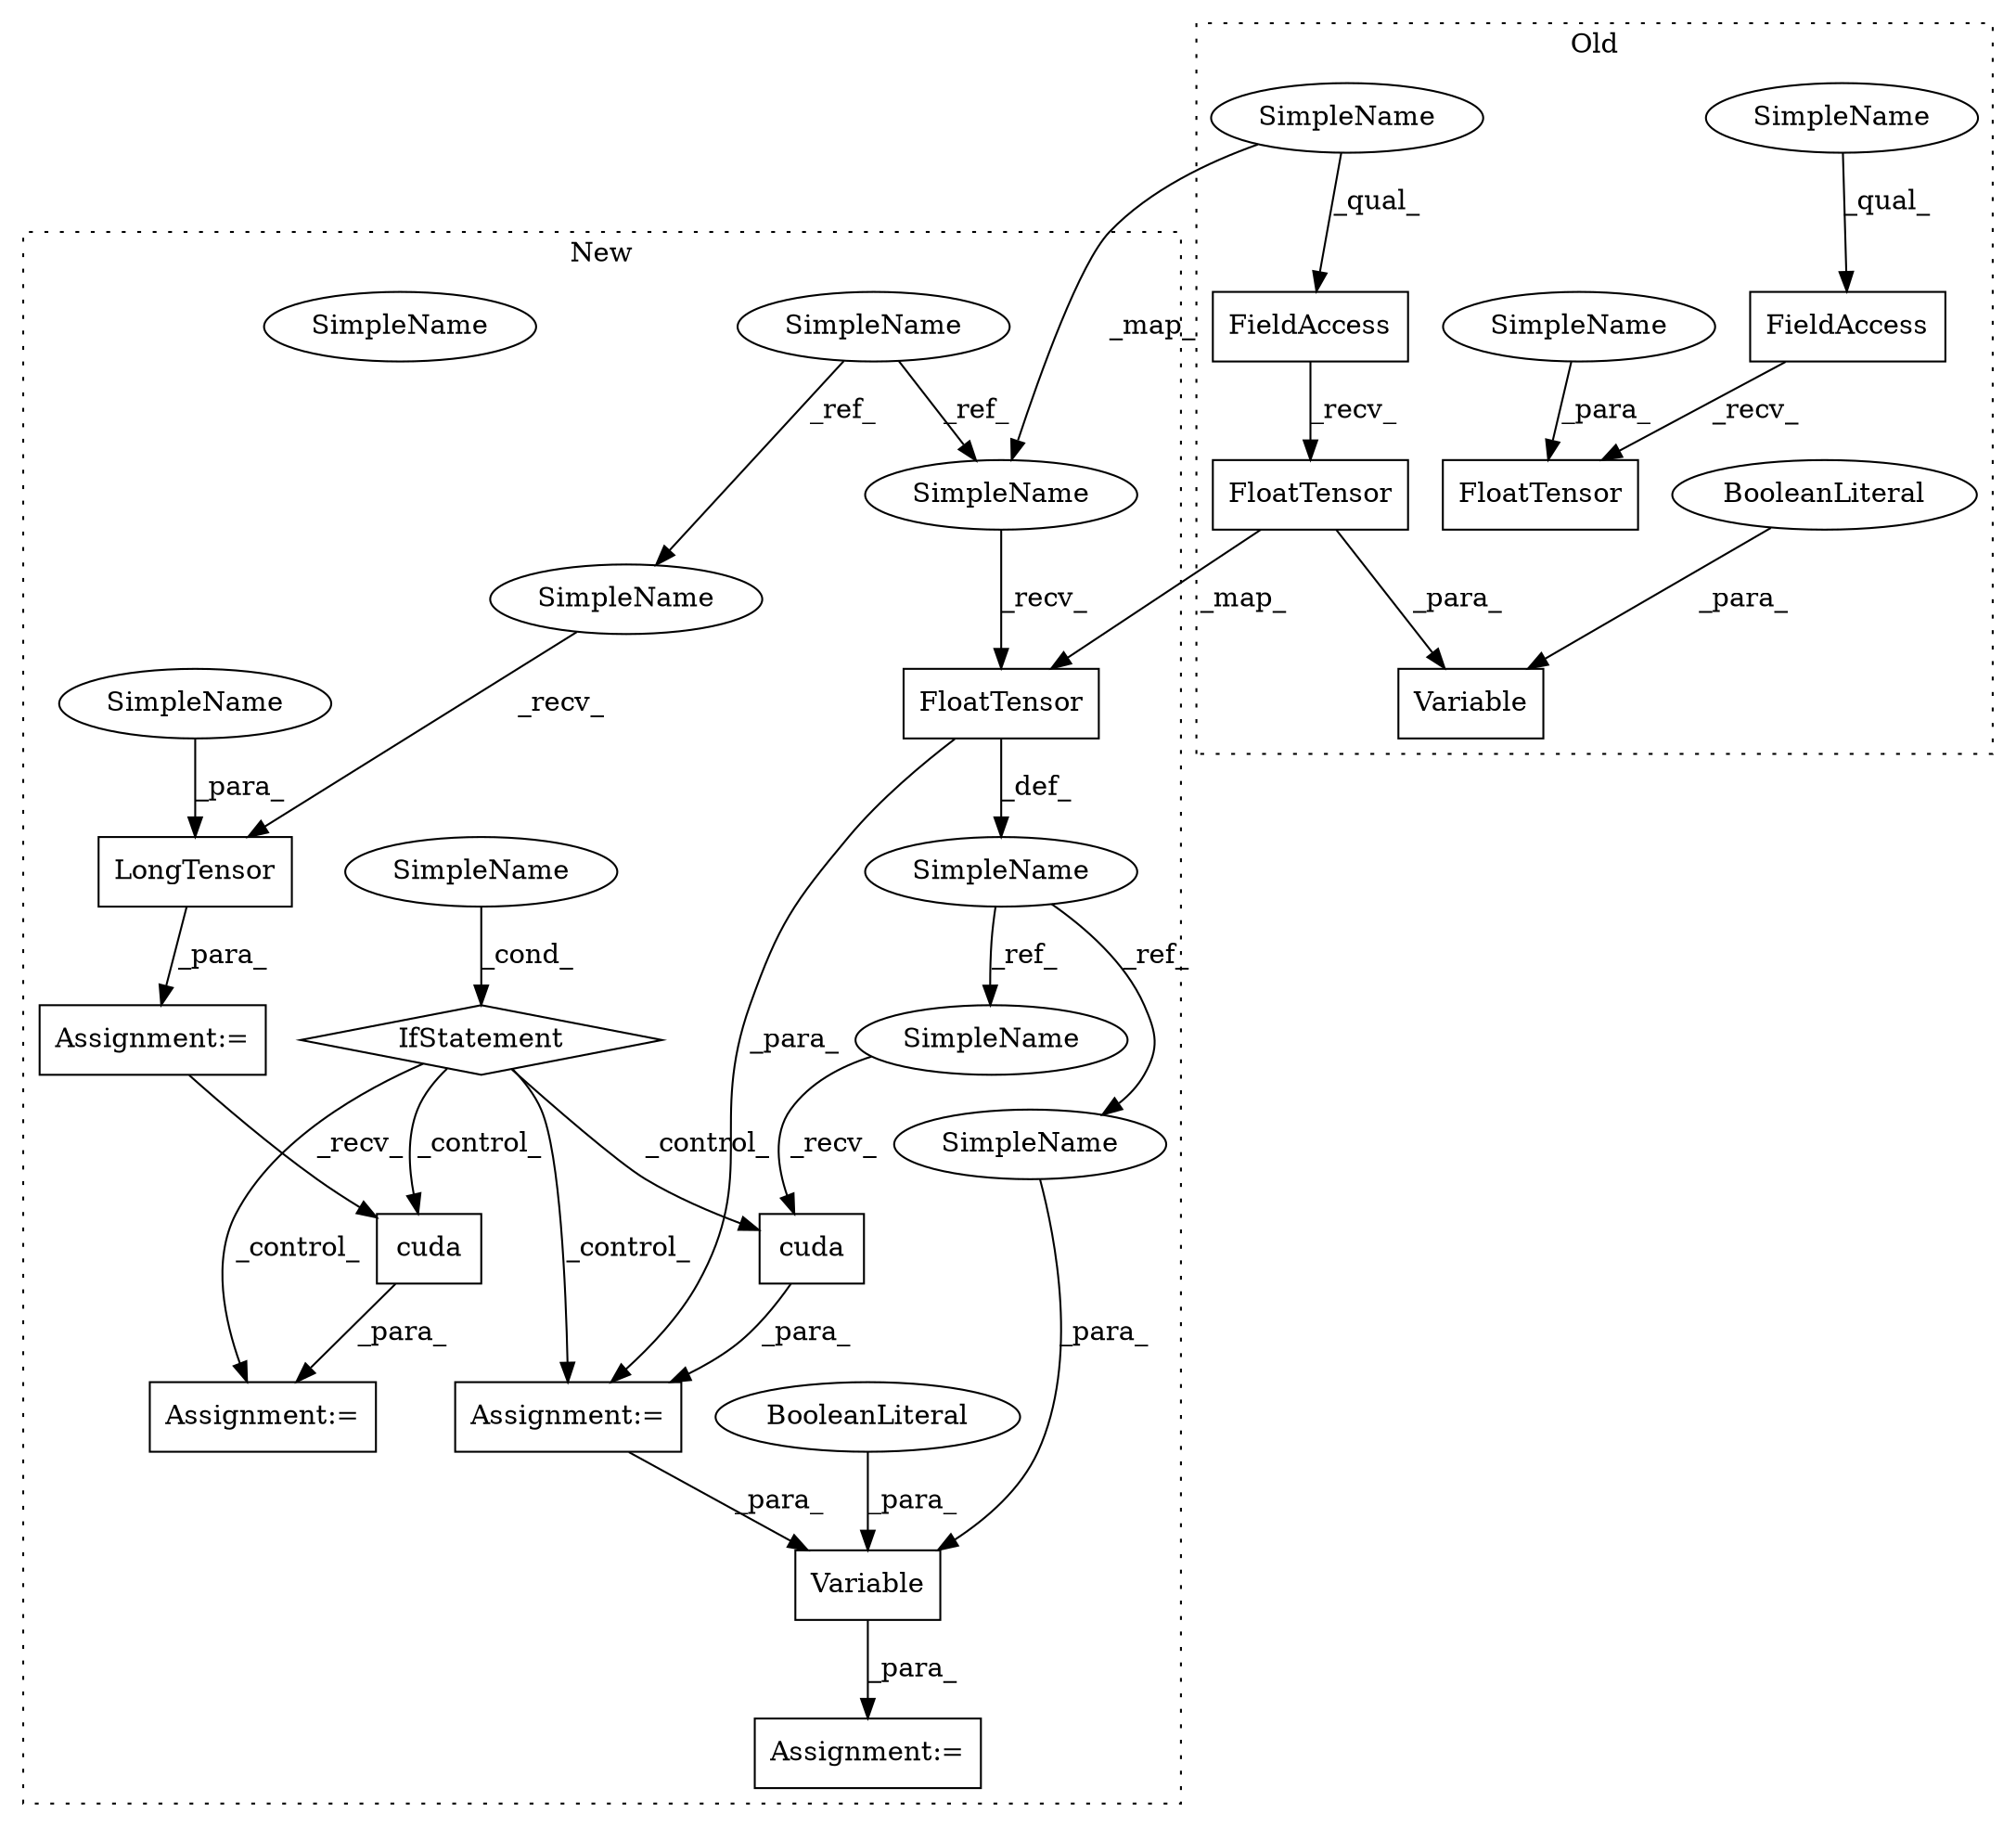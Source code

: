 digraph G {
subgraph cluster0 {
1 [label="FloatTensor" a="32" s="1774,1796" l="12,1" shape="box"];
4 [label="FieldAccess" a="22" s="1763" l="10" shape="box"];
8 [label="FloatTensor" a="32" s="1696,1726" l="12,1" shape="box"];
11 [label="Variable" a="32" s="1676,1733" l="9,1" shape="box"];
12 [label="FieldAccess" a="22" s="1685" l="10" shape="box"];
15 [label="BooleanLiteral" a="9" s="1728" l="5" shape="ellipse"];
25 [label="SimpleName" a="42" s="1786" l="10" shape="ellipse"];
26 [label="SimpleName" a="42" s="1685" l="5" shape="ellipse"];
27 [label="SimpleName" a="42" s="1763" l="5" shape="ellipse"];
label = "Old";
style="dotted";
}
subgraph cluster1 {
2 [label="LongTensor" a="32" s="2027,2048" l="11,1" shape="box"];
3 [label="Assignment:=" a="7" s="2128" l="1" shape="box"];
5 [label="cuda" a="32" s="2145" l="6" shape="box"];
6 [label="SimpleName" a="42" s="1938" l="5" shape="ellipse"];
7 [label="FloatTensor" a="32" s="1968,1998" l="12,1" shape="box"];
9 [label="cuda" a="32" s="2099" l="6" shape="box"];
10 [label="Variable" a="32" s="2174,2201" l="9,1" shape="box"];
13 [label="BooleanLiteral" a="9" s="2196" l="5" shape="ellipse"];
14 [label="IfStatement" a="25" s="2055,2063" l="4,2" shape="diamond"];
16 [label="SimpleName" a="42" s="2059" l="4" shape="ellipse"];
17 [label="SimpleName" a="42" s="1949" l="12" shape="ellipse"];
18 [label="Assignment:=" a="7" s="2085" l="1" shape="box"];
19 [label="Assignment:=" a="7" s="2020" l="1" shape="box"];
20 [label="Assignment:=" a="7" s="2173" l="1" shape="box"];
21 [label="SimpleName" a="42" s="2183" l="12" shape="ellipse"];
22 [label="SimpleName" a="42" s="2086" l="12" shape="ellipse"];
23 [label="SimpleName" a="42" s="2021" l="5" shape="ellipse"];
24 [label="SimpleName" a="42" s="1962" l="5" shape="ellipse"];
28 [label="SimpleName" a="42" s="2059" l="4" shape="ellipse"];
29 [label="SimpleName" a="42" s="2038" l="10" shape="ellipse"];
label = "New";
style="dotted";
}
2 -> 19 [label="_para_"];
4 -> 1 [label="_recv_"];
5 -> 3 [label="_para_"];
6 -> 23 [label="_ref_"];
6 -> 24 [label="_ref_"];
7 -> 18 [label="_para_"];
7 -> 17 [label="_def_"];
8 -> 11 [label="_para_"];
8 -> 7 [label="_map_"];
9 -> 18 [label="_para_"];
10 -> 20 [label="_para_"];
12 -> 8 [label="_recv_"];
13 -> 10 [label="_para_"];
14 -> 3 [label="_control_"];
14 -> 18 [label="_control_"];
14 -> 5 [label="_control_"];
14 -> 9 [label="_control_"];
15 -> 11 [label="_para_"];
17 -> 21 [label="_ref_"];
17 -> 22 [label="_ref_"];
18 -> 10 [label="_para_"];
19 -> 5 [label="_recv_"];
21 -> 10 [label="_para_"];
22 -> 9 [label="_recv_"];
23 -> 2 [label="_recv_"];
24 -> 7 [label="_recv_"];
25 -> 1 [label="_para_"];
26 -> 12 [label="_qual_"];
26 -> 24 [label="_map_"];
27 -> 4 [label="_qual_"];
28 -> 14 [label="_cond_"];
29 -> 2 [label="_para_"];
}